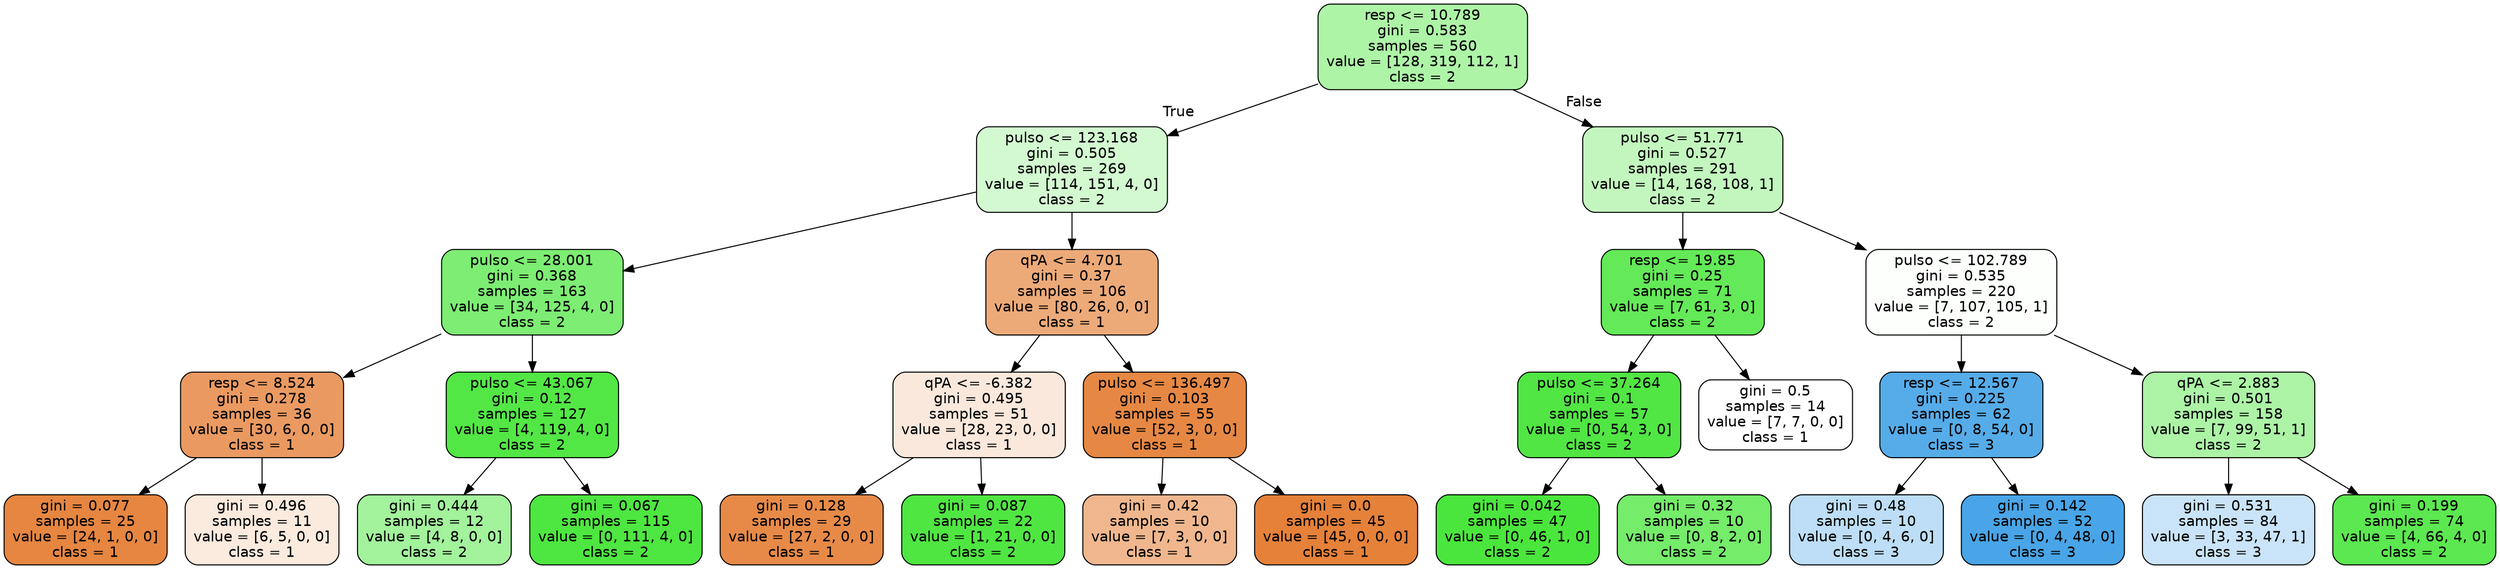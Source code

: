 digraph Tree {
node [shape=box, style="filled, rounded", color="black", fontname="helvetica"] ;
edge [fontname="helvetica"] ;
0 [label="resp <= 10.789\ngini = 0.583\nsamples = 560\nvalue = [128, 319, 112, 1]\nclass = 2", fillcolor="#aef4a7"] ;
1 [label="pulso <= 123.168\ngini = 0.505\nsamples = 269\nvalue = [114, 151, 4, 0]\nclass = 2", fillcolor="#d3f9d0"] ;
0 -> 1 [labeldistance=2.5, labelangle=45, headlabel="True"] ;
2 [label="pulso <= 28.001\ngini = 0.368\nsamples = 163\nvalue = [34, 125, 4, 0]\nclass = 2", fillcolor="#7ded73"] ;
1 -> 2 ;
3 [label="resp <= 8.524\ngini = 0.278\nsamples = 36\nvalue = [30, 6, 0, 0]\nclass = 1", fillcolor="#ea9a61"] ;
2 -> 3 ;
4 [label="gini = 0.077\nsamples = 25\nvalue = [24, 1, 0, 0]\nclass = 1", fillcolor="#e68641"] ;
3 -> 4 ;
5 [label="gini = 0.496\nsamples = 11\nvalue = [6, 5, 0, 0]\nclass = 1", fillcolor="#fbeade"] ;
3 -> 5 ;
6 [label="pulso <= 43.067\ngini = 0.12\nsamples = 127\nvalue = [4, 119, 4, 0]\nclass = 2", fillcolor="#53e746"] ;
2 -> 6 ;
7 [label="gini = 0.444\nsamples = 12\nvalue = [4, 8, 0, 0]\nclass = 2", fillcolor="#a3f29c"] ;
6 -> 7 ;
8 [label="gini = 0.067\nsamples = 115\nvalue = [0, 111, 4, 0]\nclass = 2", fillcolor="#4ee640"] ;
6 -> 8 ;
9 [label="qPA <= 4.701\ngini = 0.37\nsamples = 106\nvalue = [80, 26, 0, 0]\nclass = 1", fillcolor="#edaa79"] ;
1 -> 9 ;
10 [label="qPA <= -6.382\ngini = 0.495\nsamples = 51\nvalue = [28, 23, 0, 0]\nclass = 1", fillcolor="#fae8dc"] ;
9 -> 10 ;
11 [label="gini = 0.128\nsamples = 29\nvalue = [27, 2, 0, 0]\nclass = 1", fillcolor="#e78a48"] ;
10 -> 11 ;
12 [label="gini = 0.087\nsamples = 22\nvalue = [1, 21, 0, 0]\nclass = 2", fillcolor="#50e642"] ;
10 -> 12 ;
13 [label="pulso <= 136.497\ngini = 0.103\nsamples = 55\nvalue = [52, 3, 0, 0]\nclass = 1", fillcolor="#e68844"] ;
9 -> 13 ;
14 [label="gini = 0.42\nsamples = 10\nvalue = [7, 3, 0, 0]\nclass = 1", fillcolor="#f0b78e"] ;
13 -> 14 ;
15 [label="gini = 0.0\nsamples = 45\nvalue = [45, 0, 0, 0]\nclass = 1", fillcolor="#e58139"] ;
13 -> 15 ;
16 [label="pulso <= 51.771\ngini = 0.527\nsamples = 291\nvalue = [14, 168, 108, 1]\nclass = 2", fillcolor="#c3f6be"] ;
0 -> 16 [labeldistance=2.5, labelangle=-45, headlabel="False"] ;
17 [label="resp <= 19.85\ngini = 0.25\nsamples = 71\nvalue = [7, 61, 3, 0]\nclass = 2", fillcolor="#64e958"] ;
16 -> 17 ;
18 [label="pulso <= 37.264\ngini = 0.1\nsamples = 57\nvalue = [0, 54, 3, 0]\nclass = 2", fillcolor="#51e644"] ;
17 -> 18 ;
19 [label="gini = 0.042\nsamples = 47\nvalue = [0, 46, 1, 0]\nclass = 2", fillcolor="#4be63d"] ;
18 -> 19 ;
20 [label="gini = 0.32\nsamples = 10\nvalue = [0, 8, 2, 0]\nclass = 2", fillcolor="#75ec6a"] ;
18 -> 20 ;
21 [label="gini = 0.5\nsamples = 14\nvalue = [7, 7, 0, 0]\nclass = 1", fillcolor="#ffffff"] ;
17 -> 21 ;
22 [label="pulso <= 102.789\ngini = 0.535\nsamples = 220\nvalue = [7, 107, 105, 1]\nclass = 2", fillcolor="#fcfffc"] ;
16 -> 22 ;
23 [label="resp <= 12.567\ngini = 0.225\nsamples = 62\nvalue = [0, 8, 54, 0]\nclass = 3", fillcolor="#56ace9"] ;
22 -> 23 ;
24 [label="gini = 0.48\nsamples = 10\nvalue = [0, 4, 6, 0]\nclass = 3", fillcolor="#bddef6"] ;
23 -> 24 ;
25 [label="gini = 0.142\nsamples = 52\nvalue = [0, 4, 48, 0]\nclass = 3", fillcolor="#49a5e7"] ;
23 -> 25 ;
26 [label="qPA <= 2.883\ngini = 0.501\nsamples = 158\nvalue = [7, 99, 51, 1]\nclass = 2", fillcolor="#acf3a6"] ;
22 -> 26 ;
27 [label="gini = 0.531\nsamples = 84\nvalue = [3, 33, 47, 1]\nclass = 3", fillcolor="#c9e4f8"] ;
26 -> 27 ;
28 [label="gini = 0.199\nsamples = 74\nvalue = [4, 66, 4, 0]\nclass = 2", fillcolor="#5ce850"] ;
26 -> 28 ;
}